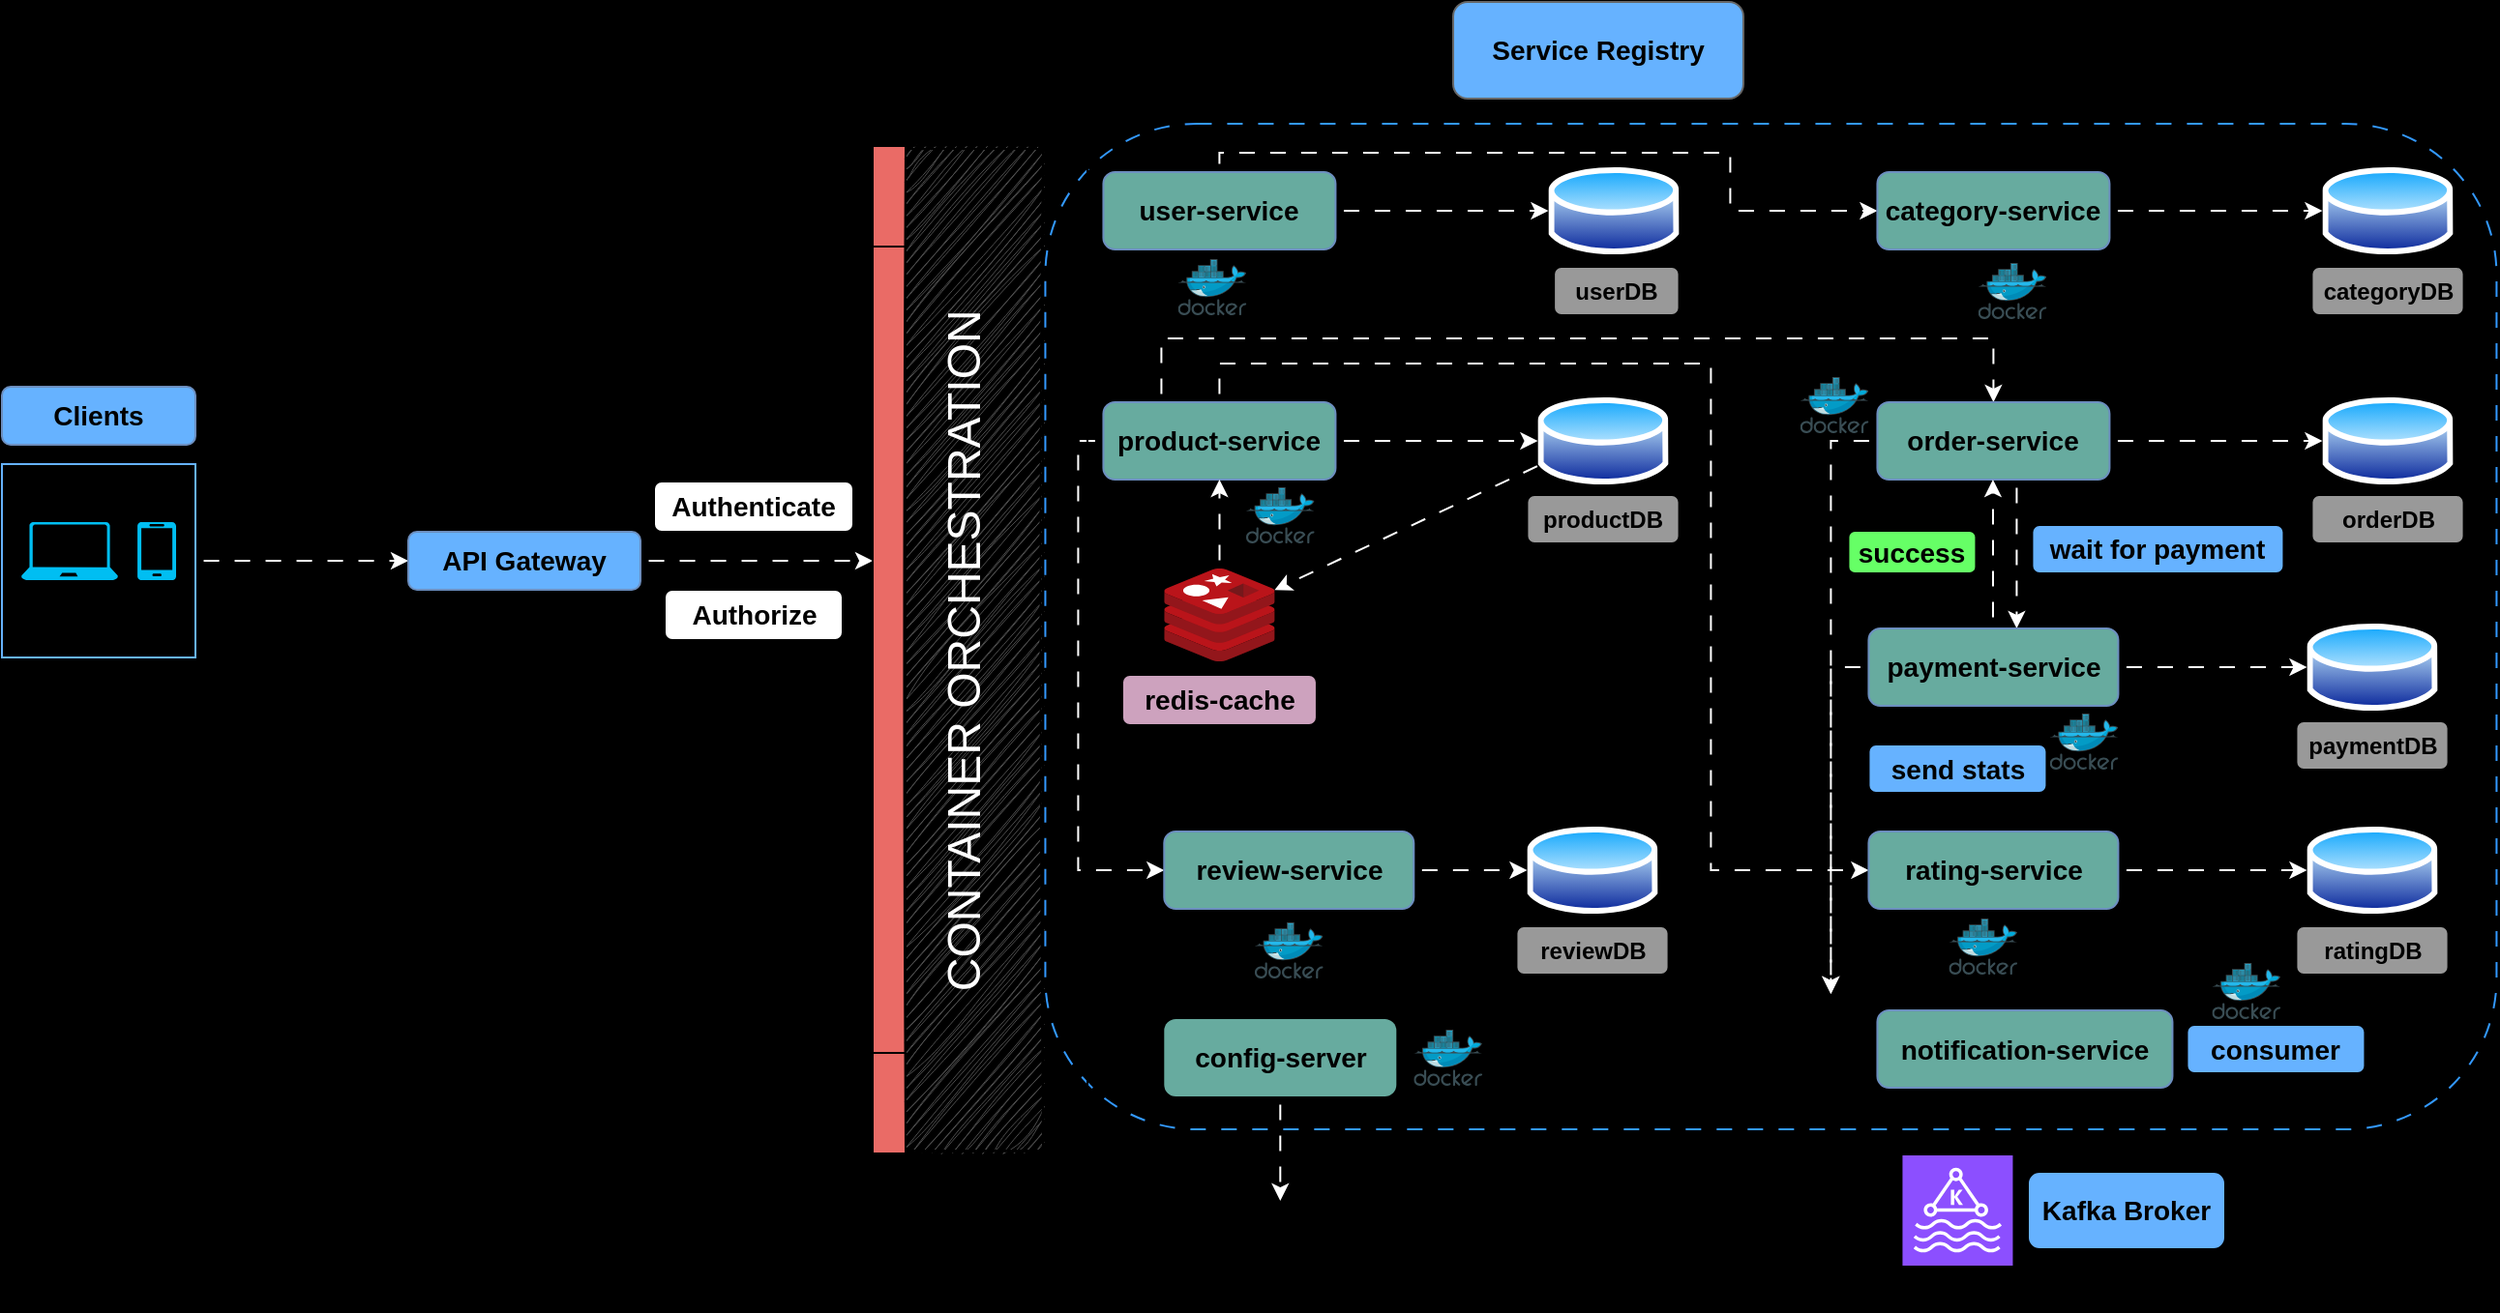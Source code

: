 <mxfile version="24.7.7">
  <diagram name="Page-1" id="AGRewCZ-MGsXE1pTR2lq">
    <mxGraphModel dx="1713" dy="1154" grid="0" gridSize="10" guides="1" tooltips="1" connect="1" arrows="1" fold="1" page="0" pageScale="1" pageWidth="827" pageHeight="1169" background="#000000" math="0" shadow="0">
      <root>
        <mxCell id="0" />
        <mxCell id="1" parent="0" />
        <mxCell id="QcSmibsIYy2xV4Ny8-Gx-6" style="edgeStyle=orthogonalEdgeStyle;rounded=0;orthogonalLoop=1;jettySize=auto;html=1;flowAnimation=1;strokeColor=#FFFFFF;" parent="1" source="QcSmibsIYy2xV4Ny8-Gx-1" edge="1">
          <mxGeometry relative="1" as="geometry">
            <mxPoint x="200.0" y="220" as="targetPoint" />
          </mxGeometry>
        </mxCell>
        <mxCell id="QcSmibsIYy2xV4Ny8-Gx-1" value="" style="whiteSpace=wrap;html=1;aspect=fixed;fillColor=none;strokeColor=#66B2FF;" parent="1" vertex="1">
          <mxGeometry x="-10" y="170" width="100" height="100" as="geometry" />
        </mxCell>
        <mxCell id="QcSmibsIYy2xV4Ny8-Gx-3" value="" style="verticalLabelPosition=bottom;html=1;verticalAlign=top;align=center;strokeColor=none;fillColor=#00BEF2;shape=mxgraph.azure.laptop;pointerEvents=1;" parent="1" vertex="1">
          <mxGeometry y="200" width="50" height="30" as="geometry" />
        </mxCell>
        <mxCell id="QcSmibsIYy2xV4Ny8-Gx-4" value="" style="verticalLabelPosition=bottom;html=1;verticalAlign=top;align=center;strokeColor=none;fillColor=#00BEF2;shape=mxgraph.azure.mobile;pointerEvents=1;" parent="1" vertex="1">
          <mxGeometry x="60" y="200" width="20" height="30" as="geometry" />
        </mxCell>
        <mxCell id="QcSmibsIYy2xV4Ny8-Gx-5" value="&lt;font color=&quot;#000000&quot; style=&quot;font-size: 14px;&quot;&gt;&lt;b&gt;Clients&lt;/b&gt;&lt;/font&gt;" style="rounded=1;whiteSpace=wrap;html=1;fillColor=#66B2FF;strokeColor=#6c8ebf;" parent="1" vertex="1">
          <mxGeometry x="-10" y="130" width="100" height="30" as="geometry" />
        </mxCell>
        <mxCell id="QcSmibsIYy2xV4Ny8-Gx-8" style="edgeStyle=orthogonalEdgeStyle;rounded=0;orthogonalLoop=1;jettySize=auto;html=1;flowAnimation=1;strokeColor=#FFFFFF;" parent="1" source="QcSmibsIYy2xV4Ny8-Gx-7" edge="1">
          <mxGeometry relative="1" as="geometry">
            <mxPoint x="440" y="220" as="targetPoint" />
          </mxGeometry>
        </mxCell>
        <mxCell id="QcSmibsIYy2xV4Ny8-Gx-7" value="&lt;font style=&quot;font-size: 14px;&quot;&gt;&lt;b&gt;API Gateway&lt;/b&gt;&lt;/font&gt;" style="rounded=1;whiteSpace=wrap;html=1;fillColor=#66B2FF;strokeColor=#6c8ebf;fillStyle=solid;" parent="1" vertex="1">
          <mxGeometry x="200" y="205" width="120" height="30" as="geometry" />
        </mxCell>
        <mxCell id="QcSmibsIYy2xV4Ny8-Gx-9" value="" style="whiteSpace=wrap;html=1;fillColor=#000000;strokeColor=#3399FF;dashed=1;dashPattern=8 8;rounded=1;glass=0;" parent="1" vertex="1">
          <mxGeometry x="529.22" y="-6" width="750" height="520" as="geometry" />
        </mxCell>
        <mxCell id="QcSmibsIYy2xV4Ny8-Gx-10" value="&lt;font color=&quot;#000000&quot; style=&quot;font-size: 14px;&quot;&gt;&lt;b&gt;Service Registry&lt;/b&gt;&lt;/font&gt;" style="rounded=1;whiteSpace=wrap;html=1;fillColor=#66B2FF;fontColor=#333333;strokeColor=#666666;" parent="1" vertex="1">
          <mxGeometry x="740" y="-69" width="150" height="50" as="geometry" />
        </mxCell>
        <mxCell id="QcSmibsIYy2xV4Ny8-Gx-27" style="edgeStyle=orthogonalEdgeStyle;rounded=0;orthogonalLoop=1;jettySize=auto;html=1;entryX=0;entryY=0.5;entryDx=0;entryDy=0;flowAnimation=1;strokeColor=#FFFFFF;" parent="1" source="QcSmibsIYy2xV4Ny8-Gx-12" target="QcSmibsIYy2xV4Ny8-Gx-23" edge="1">
          <mxGeometry relative="1" as="geometry" />
        </mxCell>
        <mxCell id="p0MhxO9R29qCQNkNyowc-13" style="edgeStyle=orthogonalEdgeStyle;rounded=0;orthogonalLoop=1;jettySize=auto;html=1;entryX=0;entryY=0.5;entryDx=0;entryDy=0;exitX=0.5;exitY=0;exitDx=0;exitDy=0;strokeColor=#FFFFFF;flowAnimation=1;" parent="1" source="QcSmibsIYy2xV4Ny8-Gx-12" target="QcSmibsIYy2xV4Ny8-Gx-13" edge="1">
          <mxGeometry relative="1" as="geometry">
            <Array as="points">
              <mxPoint x="619.22" y="9" />
              <mxPoint x="883.22" y="9" />
              <mxPoint x="883.22" y="39" />
            </Array>
          </mxGeometry>
        </mxCell>
        <mxCell id="QcSmibsIYy2xV4Ny8-Gx-12" value="&lt;font style=&quot;font-size: 14px;&quot;&gt;&lt;b&gt;user-service&lt;/b&gt;&lt;/font&gt;" style="rounded=1;whiteSpace=wrap;html=1;fillColor=#67AB9F;strokeColor=#6c8ebf;" parent="1" vertex="1">
          <mxGeometry x="559.22" y="19" width="120" height="40" as="geometry" />
        </mxCell>
        <mxCell id="QcSmibsIYy2xV4Ny8-Gx-28" style="edgeStyle=orthogonalEdgeStyle;rounded=0;orthogonalLoop=1;jettySize=auto;html=1;entryX=0;entryY=0.5;entryDx=0;entryDy=0;flowAnimation=1;strokeColor=#FFFFFF;" parent="1" source="QcSmibsIYy2xV4Ny8-Gx-13" target="QcSmibsIYy2xV4Ny8-Gx-24" edge="1">
          <mxGeometry relative="1" as="geometry" />
        </mxCell>
        <mxCell id="QcSmibsIYy2xV4Ny8-Gx-13" value="&lt;font style=&quot;font-size: 14px;&quot;&gt;&lt;b&gt;category-service&lt;/b&gt;&lt;/font&gt;" style="rounded=1;whiteSpace=wrap;html=1;fillColor=#67AB9F;strokeColor=#6c8ebf;" parent="1" vertex="1">
          <mxGeometry x="959.22" y="19" width="120" height="40" as="geometry" />
        </mxCell>
        <mxCell id="QcSmibsIYy2xV4Ny8-Gx-29" style="edgeStyle=orthogonalEdgeStyle;rounded=0;orthogonalLoop=1;jettySize=auto;html=1;entryX=0;entryY=0.5;entryDx=0;entryDy=0;flowAnimation=1;strokeColor=#FFFFFF;" parent="1" source="QcSmibsIYy2xV4Ny8-Gx-14" target="QcSmibsIYy2xV4Ny8-Gx-25" edge="1">
          <mxGeometry relative="1" as="geometry" />
        </mxCell>
        <mxCell id="p0MhxO9R29qCQNkNyowc-11" style="edgeStyle=orthogonalEdgeStyle;rounded=0;orthogonalLoop=1;jettySize=auto;html=1;entryX=0;entryY=0.5;entryDx=0;entryDy=0;exitX=0.5;exitY=0;exitDx=0;exitDy=0;strokeColor=#FFFFFF;flowAnimation=1;" parent="1" source="QcSmibsIYy2xV4Ny8-Gx-14" target="QcSmibsIYy2xV4Ny8-Gx-57" edge="1">
          <mxGeometry relative="1" as="geometry">
            <Array as="points">
              <mxPoint x="619.22" y="118" />
              <mxPoint x="873.22" y="118" />
              <mxPoint x="873.22" y="380" />
            </Array>
          </mxGeometry>
        </mxCell>
        <mxCell id="p0MhxO9R29qCQNkNyowc-12" style="edgeStyle=orthogonalEdgeStyle;rounded=0;orthogonalLoop=1;jettySize=auto;html=1;entryX=0;entryY=0.5;entryDx=0;entryDy=0;exitX=0;exitY=0.5;exitDx=0;exitDy=0;strokeColor=#FFFFFF;flowAnimation=1;" parent="1" source="QcSmibsIYy2xV4Ny8-Gx-14" target="QcSmibsIYy2xV4Ny8-Gx-64" edge="1">
          <mxGeometry relative="1" as="geometry">
            <Array as="points">
              <mxPoint x="546.22" y="158" />
              <mxPoint x="546.22" y="380" />
            </Array>
          </mxGeometry>
        </mxCell>
        <mxCell id="p0MhxO9R29qCQNkNyowc-14" style="edgeStyle=orthogonalEdgeStyle;rounded=0;orthogonalLoop=1;jettySize=auto;html=1;exitX=0.25;exitY=0;exitDx=0;exitDy=0;entryX=0.5;entryY=0;entryDx=0;entryDy=0;strokeColor=#FFFFFF;flowAnimation=1;" parent="1" source="QcSmibsIYy2xV4Ny8-Gx-14" target="QcSmibsIYy2xV4Ny8-Gx-15" edge="1">
          <mxGeometry relative="1" as="geometry">
            <Array as="points">
              <mxPoint x="589.22" y="105" />
              <mxPoint x="1019.22" y="105" />
            </Array>
          </mxGeometry>
        </mxCell>
        <mxCell id="QcSmibsIYy2xV4Ny8-Gx-14" value="&lt;font style=&quot;font-size: 14px;&quot;&gt;&lt;b&gt;product-service&lt;/b&gt;&lt;/font&gt;" style="rounded=1;whiteSpace=wrap;html=1;fillColor=#67AB9F;strokeColor=#6c8ebf;" parent="1" vertex="1">
          <mxGeometry x="559.22" y="138" width="120" height="40" as="geometry" />
        </mxCell>
        <mxCell id="QcSmibsIYy2xV4Ny8-Gx-30" style="edgeStyle=orthogonalEdgeStyle;rounded=0;orthogonalLoop=1;jettySize=auto;html=1;entryX=0;entryY=0.5;entryDx=0;entryDy=0;flowAnimation=1;strokeColor=#FFFFFF;" parent="1" source="QcSmibsIYy2xV4Ny8-Gx-15" target="QcSmibsIYy2xV4Ny8-Gx-26" edge="1">
          <mxGeometry relative="1" as="geometry" />
        </mxCell>
        <mxCell id="p0MhxO9R29qCQNkNyowc-1" style="edgeStyle=orthogonalEdgeStyle;rounded=0;orthogonalLoop=1;jettySize=auto;html=1;entryX=0.5;entryY=0;entryDx=0;entryDy=0;strokeColor=#FFFFFF;flowAnimation=1;" parent="1" edge="1">
          <mxGeometry relative="1" as="geometry">
            <mxPoint x="1031.22" y="178" as="sourcePoint" />
            <mxPoint x="1031.22" y="255" as="targetPoint" />
          </mxGeometry>
        </mxCell>
        <mxCell id="p0MhxO9R29qCQNkNyowc-9" style="edgeStyle=orthogonalEdgeStyle;rounded=0;orthogonalLoop=1;jettySize=auto;html=1;strokeColor=#FFFFFF;dashed=1;dashPattern=8 8;flowAnimation=1;" parent="1" source="QcSmibsIYy2xV4Ny8-Gx-15" edge="1">
          <mxGeometry relative="1" as="geometry">
            <mxPoint x="935.22" y="444" as="targetPoint" />
            <Array as="points">
              <mxPoint x="935.22" y="158" />
              <mxPoint x="935.22" y="442" />
              <mxPoint x="935.22" y="442" />
            </Array>
          </mxGeometry>
        </mxCell>
        <mxCell id="QcSmibsIYy2xV4Ny8-Gx-15" value="&lt;font style=&quot;font-size: 14px;&quot;&gt;&lt;b&gt;order-service&lt;/b&gt;&lt;/font&gt;" style="rounded=1;whiteSpace=wrap;html=1;fillColor=#67AB9F;strokeColor=#6c8ebf;" parent="1" vertex="1">
          <mxGeometry x="959.22" y="138" width="120" height="40" as="geometry" />
        </mxCell>
        <mxCell id="QcSmibsIYy2xV4Ny8-Gx-16" value="&lt;font style=&quot;font-size: 14px;&quot;&gt;&lt;b&gt;config-server&lt;/b&gt;&lt;/font&gt;" style="rounded=1;whiteSpace=wrap;html=1;fillColor=#67AB9F;strokeColor=none;" parent="1" vertex="1">
          <mxGeometry x="590.65" y="457" width="120" height="40" as="geometry" />
        </mxCell>
        <mxCell id="QcSmibsIYy2xV4Ny8-Gx-23" value="" style="image;aspect=fixed;perimeter=ellipsePerimeter;html=1;align=center;shadow=0;dashed=0;spacingTop=3;image=img/lib/active_directory/database.svg;imageBackground=none;" parent="1" vertex="1">
          <mxGeometry x="789.22" y="14" width="67.57" height="50" as="geometry" />
        </mxCell>
        <mxCell id="QcSmibsIYy2xV4Ny8-Gx-24" value="" style="image;aspect=fixed;perimeter=ellipsePerimeter;html=1;align=center;shadow=0;dashed=0;spacingTop=3;image=img/lib/active_directory/database.svg;" parent="1" vertex="1">
          <mxGeometry x="1189.22" y="14" width="67.57" height="50" as="geometry" />
        </mxCell>
        <mxCell id="QcSmibsIYy2xV4Ny8-Gx-25" value="" style="image;aspect=fixed;perimeter=ellipsePerimeter;html=1;align=center;shadow=0;dashed=0;spacingTop=3;image=img/lib/active_directory/database.svg;" parent="1" vertex="1">
          <mxGeometry x="783.71" y="133" width="67.57" height="50" as="geometry" />
        </mxCell>
        <mxCell id="QcSmibsIYy2xV4Ny8-Gx-26" value="" style="image;aspect=fixed;perimeter=ellipsePerimeter;html=1;align=center;shadow=0;dashed=0;spacingTop=3;image=img/lib/active_directory/database.svg;" parent="1" vertex="1">
          <mxGeometry x="1189.22" y="133" width="67.57" height="50" as="geometry" />
        </mxCell>
        <mxCell id="QcSmibsIYy2xV4Ny8-Gx-31" value="&lt;font style=&quot;font-size: 12px;&quot;&gt;&lt;b&gt;userDB&lt;/b&gt;&lt;/font&gt;" style="rounded=1;whiteSpace=wrap;html=1;fillColor=#999999;" parent="1" vertex="1">
          <mxGeometry x="792.06" y="68" width="64.73" height="25" as="geometry" />
        </mxCell>
        <mxCell id="QcSmibsIYy2xV4Ny8-Gx-32" value="&lt;font style=&quot;font-size: 12px;&quot;&gt;&lt;b&gt;categoryDB&lt;/b&gt;&lt;/font&gt;" style="rounded=1;whiteSpace=wrap;html=1;fillColor=#999999;" parent="1" vertex="1">
          <mxGeometry x="1183.71" y="68" width="78.58" height="25" as="geometry" />
        </mxCell>
        <mxCell id="QcSmibsIYy2xV4Ny8-Gx-33" value="&lt;font style=&quot;font-size: 12px;&quot;&gt;&lt;b&gt;productDB&lt;/b&gt;&lt;/font&gt;" style="rounded=1;whiteSpace=wrap;html=1;fillColor=#999999;" parent="1" vertex="1">
          <mxGeometry x="778.21" y="186" width="78.58" height="25" as="geometry" />
        </mxCell>
        <mxCell id="QcSmibsIYy2xV4Ny8-Gx-34" value="&lt;font style=&quot;font-size: 12px;&quot;&gt;&lt;b&gt;orderDB&lt;/b&gt;&lt;/font&gt;" style="rounded=1;whiteSpace=wrap;html=1;fillColor=#999999;" parent="1" vertex="1">
          <mxGeometry x="1183.71" y="186" width="78.58" height="25" as="geometry" />
        </mxCell>
        <mxCell id="QcSmibsIYy2xV4Ny8-Gx-37" value="" style="shape=image;html=1;verticalAlign=top;verticalLabelPosition=bottom;labelBackgroundColor=#ffffff;imageAspect=0;aspect=fixed;image=https://cdn1.iconfinder.com/data/icons/ui-essential-17/32/UI_Essential_Outline_1_essential-app-ui-bell-notification-alert-128.png" parent="1" vertex="1">
          <mxGeometry x="897.72" y="444" width="57" height="57" as="geometry" />
        </mxCell>
        <mxCell id="QcSmibsIYy2xV4Ny8-Gx-40" value="" style="shape=image;html=1;verticalAlign=top;verticalLabelPosition=bottom;labelBackgroundColor=#ffffff;imageAspect=0;aspect=fixed;image=https://cdn4.iconfinder.com/data/icons/ionicons/512/icon-social-github-128.png" parent="1" vertex="1">
          <mxGeometry x="622.15" y="551" width="57" height="57" as="geometry" />
        </mxCell>
        <mxCell id="QcSmibsIYy2xV4Ny8-Gx-41" value="&lt;b&gt;&lt;font style=&quot;font-size: 14px;&quot;&gt;Authenticate&lt;/font&gt;&lt;/b&gt;" style="whiteSpace=wrap;html=1;rounded=1;" parent="1" vertex="1">
          <mxGeometry x="327" y="179" width="103" height="26" as="geometry" />
        </mxCell>
        <mxCell id="QcSmibsIYy2xV4Ny8-Gx-42" value="&lt;b&gt;&lt;font style=&quot;font-size: 14px;&quot;&gt;Authorize&lt;/font&gt;&lt;/b&gt;" style="whiteSpace=wrap;html=1;rounded=1;" parent="1" vertex="1">
          <mxGeometry x="332.5" y="235" width="92" height="26" as="geometry" />
        </mxCell>
        <mxCell id="QcSmibsIYy2xV4Ny8-Gx-43" value="&lt;font style=&quot;font-size: 14px;&quot;&gt;&lt;b&gt;notification-service&lt;/b&gt;&lt;/font&gt;" style="rounded=1;whiteSpace=wrap;html=1;fillColor=#67AB9F;strokeColor=#6c8ebf;" parent="1" vertex="1">
          <mxGeometry x="959.22" y="452.5" width="152.51" height="40" as="geometry" />
        </mxCell>
        <mxCell id="QcSmibsIYy2xV4Ny8-Gx-52" style="edgeStyle=orthogonalEdgeStyle;rounded=0;orthogonalLoop=1;jettySize=auto;html=1;entryX=0.5;entryY=1;entryDx=0;entryDy=0;strokeColor=#FFFFFF;flowAnimation=1;" parent="1" source="QcSmibsIYy2xV4Ny8-Gx-45" target="QcSmibsIYy2xV4Ny8-Gx-14" edge="1">
          <mxGeometry relative="1" as="geometry" />
        </mxCell>
        <mxCell id="QcSmibsIYy2xV4Ny8-Gx-45" value="" style="image;sketch=0;aspect=fixed;html=1;points=[];align=center;fontSize=12;image=img/lib/mscae/Cache_Redis_Product.svg;" parent="1" vertex="1">
          <mxGeometry x="590.65" y="224" width="57.14" height="48" as="geometry" />
        </mxCell>
        <mxCell id="QcSmibsIYy2xV4Ny8-Gx-49" value="&lt;b&gt;&lt;font style=&quot;font-size: 14px;&quot;&gt;redis-cache&lt;/font&gt;&lt;/b&gt;" style="rounded=1;whiteSpace=wrap;html=1;fillColor=#CDA2BE;" parent="1" vertex="1">
          <mxGeometry x="568.97" y="279" width="100.5" height="26" as="geometry" />
        </mxCell>
        <mxCell id="QcSmibsIYy2xV4Ny8-Gx-51" value="" style="endArrow=classic;html=1;rounded=0;entryX=0.998;entryY=0.232;entryDx=0;entryDy=0;entryPerimeter=0;exitX=0;exitY=0.75;exitDx=0;exitDy=0;strokeColor=#FFFFFF;flowAnimation=1;" parent="1" source="QcSmibsIYy2xV4Ny8-Gx-25" target="QcSmibsIYy2xV4Ny8-Gx-45" edge="1">
          <mxGeometry width="50" height="50" relative="1" as="geometry">
            <mxPoint x="732.22" y="239" as="sourcePoint" />
            <mxPoint x="782.22" y="189" as="targetPoint" />
          </mxGeometry>
        </mxCell>
        <mxCell id="QcSmibsIYy2xV4Ny8-Gx-56" style="edgeStyle=orthogonalEdgeStyle;rounded=0;orthogonalLoop=1;jettySize=auto;html=1;entryX=0;entryY=0.5;entryDx=0;entryDy=0;flowAnimation=1;strokeColor=#FFFFFF;" parent="1" source="QcSmibsIYy2xV4Ny8-Gx-53" target="QcSmibsIYy2xV4Ny8-Gx-54" edge="1">
          <mxGeometry relative="1" as="geometry" />
        </mxCell>
        <mxCell id="QcSmibsIYy2xV4Ny8-Gx-53" value="&lt;font style=&quot;font-size: 14px;&quot;&gt;&lt;b&gt;payment-service&lt;/b&gt;&lt;/font&gt;" style="rounded=1;whiteSpace=wrap;html=1;fillColor=#67AB9F;strokeColor=#6c8ebf;" parent="1" vertex="1">
          <mxGeometry x="954.72" y="255" width="129" height="40" as="geometry" />
        </mxCell>
        <mxCell id="QcSmibsIYy2xV4Ny8-Gx-54" value="" style="image;aspect=fixed;perimeter=ellipsePerimeter;html=1;align=center;shadow=0;dashed=0;spacingTop=3;image=img/lib/active_directory/database.svg;" parent="1" vertex="1">
          <mxGeometry x="1181.22" y="250" width="67.57" height="50" as="geometry" />
        </mxCell>
        <mxCell id="QcSmibsIYy2xV4Ny8-Gx-55" value="&lt;font style=&quot;font-size: 12px;&quot;&gt;&lt;b&gt;paymentDB&lt;/b&gt;&lt;/font&gt;" style="rounded=1;whiteSpace=wrap;html=1;fillColor=#999999;" parent="1" vertex="1">
          <mxGeometry x="1175.72" y="303" width="78.58" height="25" as="geometry" />
        </mxCell>
        <mxCell id="QcSmibsIYy2xV4Ny8-Gx-61" style="edgeStyle=orthogonalEdgeStyle;rounded=0;orthogonalLoop=1;jettySize=auto;html=1;entryX=0;entryY=0.5;entryDx=0;entryDy=0;strokeColor=#FFFFFF;flowAnimation=1;" parent="1" source="QcSmibsIYy2xV4Ny8-Gx-57" target="QcSmibsIYy2xV4Ny8-Gx-59" edge="1">
          <mxGeometry relative="1" as="geometry" />
        </mxCell>
        <mxCell id="QcSmibsIYy2xV4Ny8-Gx-57" value="&lt;font style=&quot;font-size: 14px;&quot;&gt;&lt;b&gt;rating-service&lt;/b&gt;&lt;/font&gt;" style="rounded=1;whiteSpace=wrap;html=1;fillColor=#67AB9F;strokeColor=#6c8ebf;" parent="1" vertex="1">
          <mxGeometry x="954.72" y="360" width="129" height="40" as="geometry" />
        </mxCell>
        <mxCell id="QcSmibsIYy2xV4Ny8-Gx-59" value="" style="image;aspect=fixed;perimeter=ellipsePerimeter;html=1;align=center;shadow=0;dashed=0;spacingTop=3;image=img/lib/active_directory/database.svg;" parent="1" vertex="1">
          <mxGeometry x="1181.22" y="355" width="67.57" height="50" as="geometry" />
        </mxCell>
        <mxCell id="QcSmibsIYy2xV4Ny8-Gx-60" value="&lt;font style=&quot;font-size: 12px;&quot;&gt;&lt;b&gt;ratingDB&lt;/b&gt;&lt;/font&gt;" style="rounded=1;whiteSpace=wrap;html=1;fillColor=#999999;" parent="1" vertex="1">
          <mxGeometry x="1175.71" y="409" width="78.58" height="25" as="geometry" />
        </mxCell>
        <mxCell id="QcSmibsIYy2xV4Ny8-Gx-63" style="edgeStyle=orthogonalEdgeStyle;rounded=0;orthogonalLoop=1;jettySize=auto;html=1;strokeColor=#FFFFFF;flowAnimation=1;" parent="1" source="QcSmibsIYy2xV4Ny8-Gx-16" target="QcSmibsIYy2xV4Ny8-Gx-40" edge="1">
          <mxGeometry relative="1" as="geometry">
            <mxPoint x="456.997" y="477.858" as="targetPoint" />
            <Array as="points" />
          </mxGeometry>
        </mxCell>
        <mxCell id="QcSmibsIYy2xV4Ny8-Gx-67" style="edgeStyle=orthogonalEdgeStyle;rounded=0;orthogonalLoop=1;jettySize=auto;html=1;entryX=0;entryY=0.5;entryDx=0;entryDy=0;strokeColor=#FFFFFF;flowAnimation=1;" parent="1" source="QcSmibsIYy2xV4Ny8-Gx-64" target="QcSmibsIYy2xV4Ny8-Gx-65" edge="1">
          <mxGeometry relative="1" as="geometry" />
        </mxCell>
        <mxCell id="QcSmibsIYy2xV4Ny8-Gx-64" value="&lt;font style=&quot;font-size: 14px;&quot;&gt;&lt;b&gt;review-service&lt;/b&gt;&lt;/font&gt;" style="rounded=1;whiteSpace=wrap;html=1;fillColor=#67AB9F;strokeColor=#6c8ebf;" parent="1" vertex="1">
          <mxGeometry x="590.65" y="360" width="129" height="40" as="geometry" />
        </mxCell>
        <mxCell id="QcSmibsIYy2xV4Ny8-Gx-65" value="" style="image;aspect=fixed;perimeter=ellipsePerimeter;html=1;align=center;shadow=0;dashed=0;spacingTop=3;image=img/lib/active_directory/database.svg;" parent="1" vertex="1">
          <mxGeometry x="778.21" y="355" width="67.57" height="50" as="geometry" />
        </mxCell>
        <mxCell id="QcSmibsIYy2xV4Ny8-Gx-66" value="&lt;font style=&quot;font-size: 12px;&quot;&gt;&lt;b&gt;reviewDB&lt;/b&gt;&lt;/font&gt;" style="rounded=1;whiteSpace=wrap;html=1;fillColor=#999999;" parent="1" vertex="1">
          <mxGeometry x="772.71" y="409" width="78.58" height="25" as="geometry" />
        </mxCell>
        <mxCell id="vW8hPwW9mQdr3RpcIFnI-190" value="" style="edgeStyle=orthogonalEdgeStyle;rounded=0;orthogonalLoop=1;jettySize=auto;html=1;" edge="1" parent="1" source="QcSmibsIYy2xV4Ny8-Gx-68" target="QcSmibsIYy2xV4Ny8-Gx-70">
          <mxGeometry relative="1" as="geometry" />
        </mxCell>
        <mxCell id="QcSmibsIYy2xV4Ny8-Gx-68" value="" style="sketch=0;points=[[0,0,0],[0.25,0,0],[0.5,0,0],[0.75,0,0],[1,0,0],[0,1,0],[0.25,1,0],[0.5,1,0],[0.75,1,0],[1,1,0],[0,0.25,0],[0,0.5,0],[0,0.75,0],[1,0.25,0],[1,0.5,0],[1,0.75,0]];outlineConnect=0;fontColor=#232F3E;fillColor=#8C4FFF;strokeColor=#ffffff;dashed=0;verticalLabelPosition=bottom;verticalAlign=top;align=center;html=1;fontSize=12;fontStyle=0;aspect=fixed;shape=mxgraph.aws4.resourceIcon;resIcon=mxgraph.aws4.managed_streaming_for_kafka;" parent="1" vertex="1">
          <mxGeometry x="972.22" y="527.5" width="57" height="57" as="geometry" />
        </mxCell>
        <mxCell id="QcSmibsIYy2xV4Ny8-Gx-69" value="&lt;font style=&quot;font-size: 14px;&quot;&gt;&lt;b&gt;consumer&lt;/b&gt;&lt;/font&gt;" style="rounded=1;whiteSpace=wrap;html=1;fillColor=#66B2FF;" parent="1" vertex="1">
          <mxGeometry x="1119.22" y="460" width="92" height="25" as="geometry" />
        </mxCell>
        <mxCell id="QcSmibsIYy2xV4Ny8-Gx-70" value="&lt;font style=&quot;font-size: 14px;&quot;&gt;&lt;b&gt;Kafka Broker&lt;/b&gt;&lt;/font&gt;" style="rounded=1;whiteSpace=wrap;html=1;fillColor=#66B2FF;" parent="1" vertex="1">
          <mxGeometry x="1037" y="536" width="102" height="40" as="geometry" />
        </mxCell>
        <mxCell id="p0MhxO9R29qCQNkNyowc-2" value="&lt;font style=&quot;font-size: 14px;&quot;&gt;&lt;b&gt;wait for payment&lt;/b&gt;&lt;/font&gt;" style="rounded=1;whiteSpace=wrap;html=1;fillColor=#66B2FF;" parent="1" vertex="1">
          <mxGeometry x="1039.22" y="201.5" width="130" height="25" as="geometry" />
        </mxCell>
        <mxCell id="p0MhxO9R29qCQNkNyowc-3" style="edgeStyle=orthogonalEdgeStyle;rounded=0;orthogonalLoop=1;jettySize=auto;html=1;exitX=0.25;exitY=0;exitDx=0;exitDy=0;strokeColor=#FFFFFF;flowAnimation=1;entryX=0.231;entryY=1.037;entryDx=0;entryDy=0;entryPerimeter=0;" parent="1" edge="1">
          <mxGeometry relative="1" as="geometry">
            <mxPoint x="1018.99" y="253.52" as="sourcePoint" />
            <mxPoint x="1018.96" y="178.0" as="targetPoint" />
            <Array as="points">
              <mxPoint x="1018.95" y="207" />
              <mxPoint x="1018.95" y="207" />
            </Array>
          </mxGeometry>
        </mxCell>
        <mxCell id="p0MhxO9R29qCQNkNyowc-7" style="edgeStyle=orthogonalEdgeStyle;rounded=0;orthogonalLoop=1;jettySize=auto;html=1;entryX=0.675;entryY=0;entryDx=0;entryDy=0;entryPerimeter=0;exitX=0;exitY=0.5;exitDx=0;exitDy=0;strokeColor=#FFFFFF;flowAnimation=1;" parent="1" source="QcSmibsIYy2xV4Ny8-Gx-53" target="QcSmibsIYy2xV4Ny8-Gx-37" edge="1">
          <mxGeometry relative="1" as="geometry">
            <Array as="points">
              <mxPoint x="935.22" y="275" />
              <mxPoint x="935.22" y="444" />
            </Array>
          </mxGeometry>
        </mxCell>
        <mxCell id="p0MhxO9R29qCQNkNyowc-8" value="&lt;font style=&quot;font-size: 14px;&quot;&gt;&lt;b&gt;send stats&lt;/b&gt;&lt;/font&gt;" style="rounded=1;whiteSpace=wrap;html=1;fillColor=#66B2FF;" parent="1" vertex="1">
          <mxGeometry x="954.72" y="315" width="92" height="25" as="geometry" />
        </mxCell>
        <mxCell id="p0MhxO9R29qCQNkNyowc-10" value="&lt;font style=&quot;font-size: 14px;&quot;&gt;&lt;b&gt;success&lt;/b&gt;&lt;/font&gt;" style="rounded=1;whiteSpace=wrap;html=1;fillColor=#66FF66;" parent="1" vertex="1">
          <mxGeometry x="944.22" y="204.5" width="66" height="22" as="geometry" />
        </mxCell>
        <mxCell id="vW8hPwW9mQdr3RpcIFnI-1" value="" style="image;sketch=0;aspect=fixed;html=1;points=[];align=center;fontSize=12;image=img/lib/mscae/Docker.svg;" vertex="1" parent="1">
          <mxGeometry x="597.79" y="64" width="35.37" height="29" as="geometry" />
        </mxCell>
        <mxCell id="vW8hPwW9mQdr3RpcIFnI-2" value="" style="image;sketch=0;aspect=fixed;html=1;points=[];align=center;fontSize=12;image=img/lib/mscae/Docker.svg;" vertex="1" parent="1">
          <mxGeometry x="632.97" y="182" width="35.37" height="29" as="geometry" />
        </mxCell>
        <mxCell id="vW8hPwW9mQdr3RpcIFnI-3" value="" style="image;sketch=0;aspect=fixed;html=1;points=[];align=center;fontSize=12;image=img/lib/mscae/Docker.svg;" vertex="1" parent="1">
          <mxGeometry x="637.46" y="407" width="35.37" height="29" as="geometry" />
        </mxCell>
        <mxCell id="vW8hPwW9mQdr3RpcIFnI-4" value="" style="image;sketch=0;aspect=fixed;html=1;points=[];align=center;fontSize=12;image=img/lib/mscae/Docker.svg;" vertex="1" parent="1">
          <mxGeometry x="719.65" y="462.5" width="35.37" height="29" as="geometry" />
        </mxCell>
        <mxCell id="vW8hPwW9mQdr3RpcIFnI-5" value="" style="image;sketch=0;aspect=fixed;html=1;points=[];align=center;fontSize=12;image=img/lib/mscae/Docker.svg;" vertex="1" parent="1">
          <mxGeometry x="1011.35" y="66" width="35.37" height="29" as="geometry" />
        </mxCell>
        <mxCell id="vW8hPwW9mQdr3RpcIFnI-6" value="" style="image;sketch=0;aspect=fixed;html=1;points=[];align=center;fontSize=12;image=img/lib/mscae/Docker.svg;" vertex="1" parent="1">
          <mxGeometry x="919.35" y="125" width="35.37" height="29" as="geometry" />
        </mxCell>
        <mxCell id="vW8hPwW9mQdr3RpcIFnI-7" value="" style="image;sketch=0;aspect=fixed;html=1;points=[];align=center;fontSize=12;image=img/lib/mscae/Docker.svg;" vertex="1" parent="1">
          <mxGeometry x="1048.35" y="299" width="35.37" height="29" as="geometry" />
        </mxCell>
        <mxCell id="vW8hPwW9mQdr3RpcIFnI-8" value="" style="image;sketch=0;aspect=fixed;html=1;points=[];align=center;fontSize=12;image=img/lib/mscae/Docker.svg;" vertex="1" parent="1">
          <mxGeometry x="996.22" y="405" width="35.37" height="29" as="geometry" />
        </mxCell>
        <mxCell id="vW8hPwW9mQdr3RpcIFnI-9" value="" style="image;sketch=0;aspect=fixed;html=1;points=[];align=center;fontSize=12;image=img/lib/mscae/Docker.svg;" vertex="1" parent="1">
          <mxGeometry x="1132.22" y="428" width="35.37" height="29" as="geometry" />
        </mxCell>
        <mxCell id="vW8hPwW9mQdr3RpcIFnI-189" value="" style="shape=process;whiteSpace=wrap;html=1;backgroundOutline=1;direction=south;fillColor=#EA6B66;" vertex="1" parent="1">
          <mxGeometry x="440" y="5.5" width="17" height="521" as="geometry" />
        </mxCell>
        <mxCell id="vW8hPwW9mQdr3RpcIFnI-191" value="" style="whiteSpace=wrap;html=1;fillColor=#4D4D4D;sketch=1;curveFitting=1;jiggle=2;" vertex="1" parent="1">
          <mxGeometry x="457" y="5.5" width="71" height="520.5" as="geometry" />
        </mxCell>
        <mxCell id="vW8hPwW9mQdr3RpcIFnI-192" value="" style="rounded=0;whiteSpace=wrap;html=1;direction=north;fillColor=none;" vertex="1" parent="1">
          <mxGeometry x="457" y="7" width="94" height="518" as="geometry" />
        </mxCell>
        <mxCell id="vW8hPwW9mQdr3RpcIFnI-193" value="&lt;font style=&quot;font-size: 24px;&quot; color=&quot;#ffffff&quot;&gt;CONTAINER ORCHESTRATION&lt;/font&gt;" style="text;html=1;align=center;verticalAlign=middle;whiteSpace=wrap;rounded=0;rotation=270;" vertex="1" parent="1">
          <mxGeometry x="230.37" y="251.12" width="514.75" height="30" as="geometry" />
        </mxCell>
      </root>
    </mxGraphModel>
  </diagram>
</mxfile>

